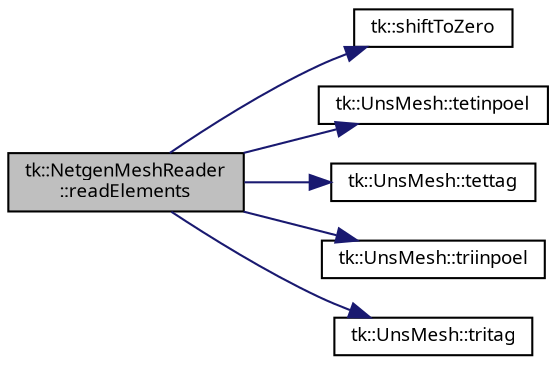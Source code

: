 digraph "tk::NetgenMeshReader::readElements"
{
 // INTERACTIVE_SVG=YES
  bgcolor="transparent";
  edge [fontname="sans-serif",fontsize="9",labelfontname="sans-serif",labelfontsize="9"];
  node [fontname="sans-serif",fontsize="9",shape=record];
  rankdir="LR";
  Node1 [label="tk::NetgenMeshReader\l::readElements",height=0.2,width=0.4,color="black", fillcolor="grey75", style="filled", fontcolor="black"];
  Node1 -> Node2 [color="midnightblue",fontsize="9",style="solid",fontname="sans-serif"];
  Node2 [label="tk::shiftToZero",height=0.2,width=0.4,color="black",URL="$namespacetk.html#a293dd6fafcc3b8f4b28bef4f3ef050e1",tooltip="Shift node IDs to start with zero in element connectivity. "];
  Node1 -> Node3 [color="midnightblue",fontsize="9",style="solid",fontname="sans-serif"];
  Node3 [label="tk::UnsMesh::tetinpoel",height=0.2,width=0.4,color="black",URL="$classtk_1_1_uns_mesh.html#add64317e28f878c1c7c7ac18aebf1d20"];
  Node1 -> Node4 [color="midnightblue",fontsize="9",style="solid",fontname="sans-serif"];
  Node4 [label="tk::UnsMesh::tettag",height=0.2,width=0.4,color="black",URL="$classtk_1_1_uns_mesh.html#a595bc94cca58ec2fbd7fcdabf8299e90"];
  Node1 -> Node5 [color="midnightblue",fontsize="9",style="solid",fontname="sans-serif"];
  Node5 [label="tk::UnsMesh::triinpoel",height=0.2,width=0.4,color="black",URL="$classtk_1_1_uns_mesh.html#a939ed051a032233365bf9f61121a2e6c"];
  Node1 -> Node6 [color="midnightblue",fontsize="9",style="solid",fontname="sans-serif"];
  Node6 [label="tk::UnsMesh::tritag",height=0.2,width=0.4,color="black",URL="$classtk_1_1_uns_mesh.html#a6d594ba8d898e63513e14c425ff90dd7"];
}

